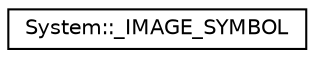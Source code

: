 digraph G
{
  edge [fontname="Helvetica",fontsize="10",labelfontname="Helvetica",labelfontsize="10"];
  node [fontname="Helvetica",fontsize="10",shape=record];
  rankdir="LR";
  Node1 [label="System::_IMAGE_SYMBOL",height=0.2,width=0.4,color="black", fillcolor="white", style="filled",URL="$struct_system_1_1___i_m_a_g_e___s_y_m_b_o_l.html"];
}
